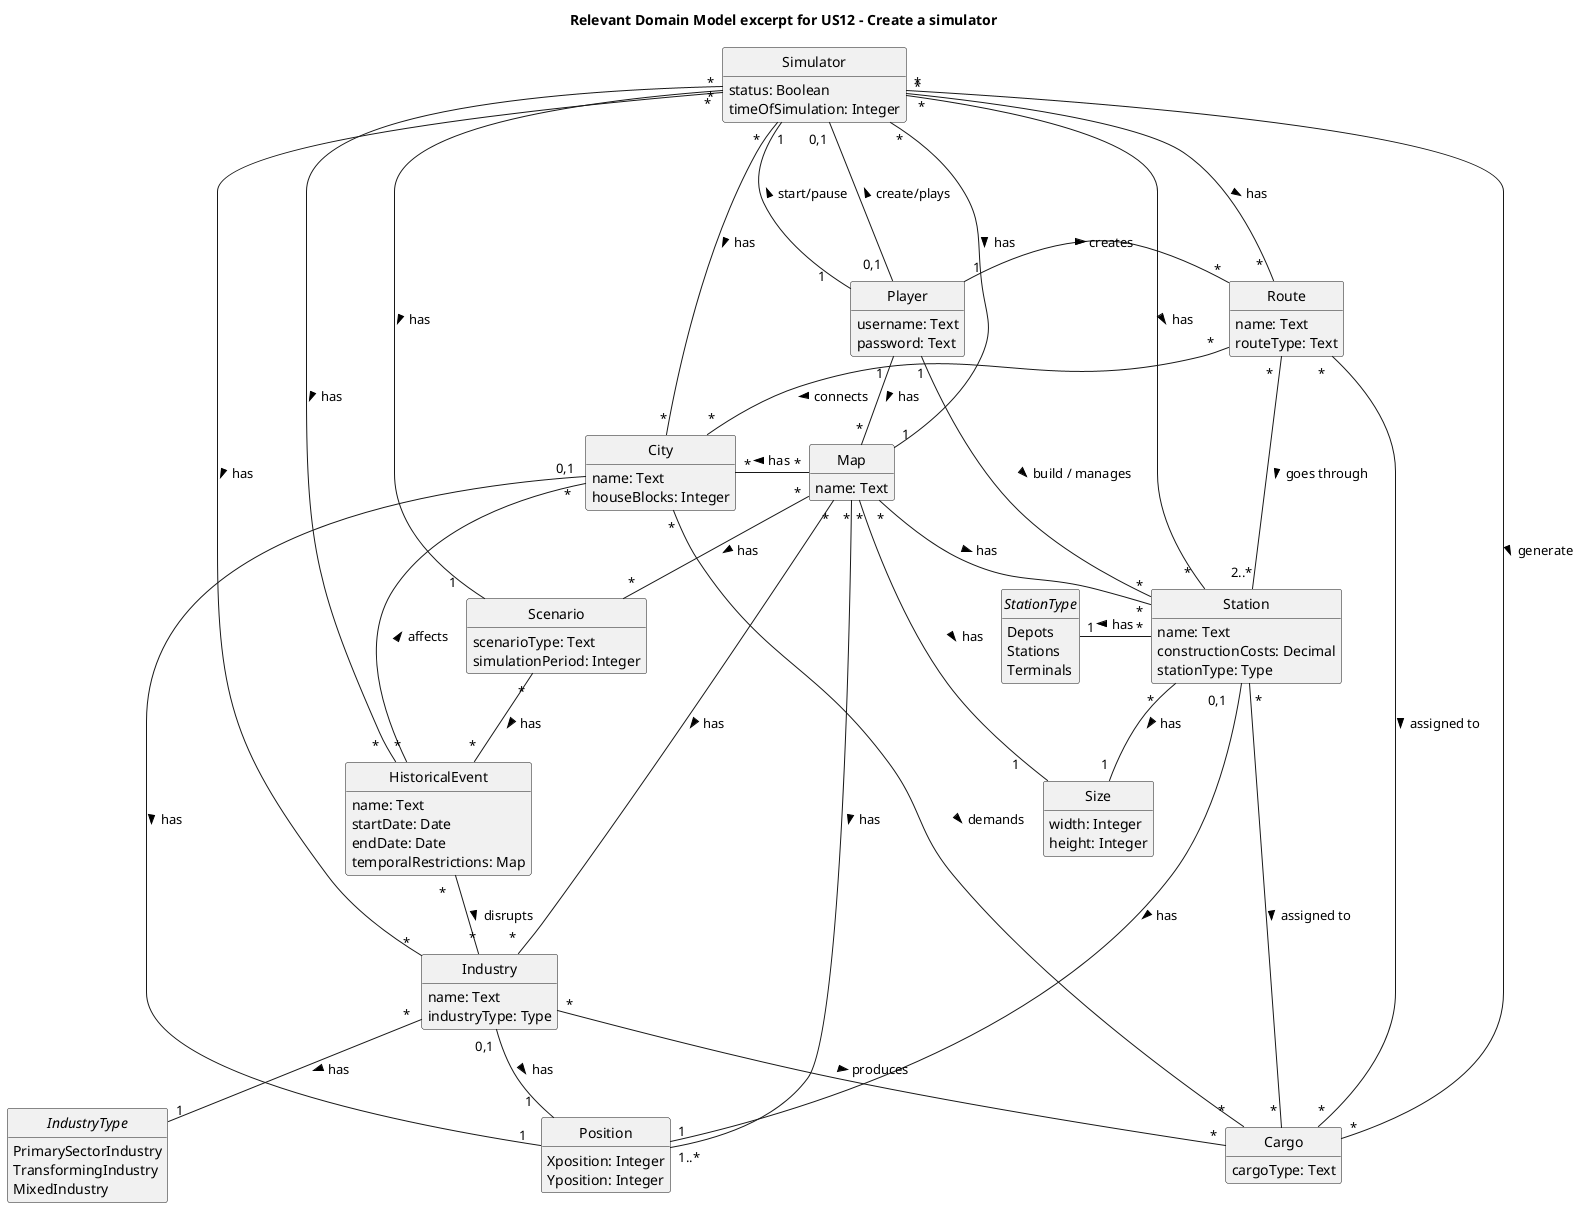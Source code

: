 @startuml
skinparam monochrome true
skinparam packageStyle rectangle
skinparam shadowing false
skinparam classAttributeIconSize 0
hide circle
hide methods

title Relevant Domain Model excerpt for US12 - Create a simulator

' ============= CLASS's =============

class Simulator {
    status: Boolean
    timeOfSimulation: Integer
}

class Player {
    username: Text
    password: Text
}

class Map {
   name: Text
}

class Scenario {
  scenarioType: Text
  simulationPeriod: Integer
}

class HistoricalEvent {
    name: Text
    startDate: Date
    endDate: Date
    temporalRestrictions: Map
}

class Route {
    name: Text
    routeType: Text
}
class Cargo {
    cargoType: Text
}

class Station {
  name: Text
  constructionCosts: Decimal
  stationType: Type
}

class Industry {
   name: Text
   industryType: Type
}

class City {
   name: Text
   houseBlocks: Integer
}

class Size {
   width: Integer
   height: Integer
}

class Position {
   Xposition: Integer
   Yposition: Integer
}

' ============= INTERFACE's =============

interface StationType {
    Depots
    Stations
    Terminals
}

interface IndustryType {
    PrimarySectorIndustry
    TransformingIndustry
    MixedIndustry
}

' ============ RELATIONSHIP's ============

'Simulator connections
Simulator " * " -- " * " Industry : has >
Simulator " *   " -- "*" City : has >
Simulator "*" -- "1    " Map : has >
Simulator "*" -- "1    " Scenario : has >
Simulator " *  " -- " *  " Station : has >
Simulator "*" -- " *  " Route : has >
Simulator "*" -- "*" Cargo : generate >
Simulator "*" -- " *   " HistoricalEvent : has >
Simulator "0,1 " --- "0,1  " Player : create/plays <

'Player connections
Player "1     " -- "1" Simulator : start/pause >
Player "1" -- "*" Station : build / manages >
Player "1  " -- "*" Map : has >
Player "1" - "*" Route : creates >

'Map connections
Map " *   " -- "1     " Size : has >
Map "*" -- "*" Station : has >
Map "*" -up "*" City : has >
Map "*" -- "*" Scenario : has >
Map "*" -- " *  " Industry : has >
Map " *  " -- "1..* " Position : has >

'Scenario connections
Scenario " * " -- " * " HistoricalEvent : has >

'HistoricalEvent connections
HistoricalEvent "*" -- " *  " City : affects >
HistoricalEvent " *   " -- "*" Industry : disrupts >

'route connections
Route " *    " -- "*" Cargo : assigned to >
Route " *  " -- "2..*" Station : goes through >
Route " *  " -- "*" City : connects >

'Station connections
Station " * " -- " * " Cargo : assigned to >
Station "*" -left "1" StationType : has >
Station "0,1    " -- "1       " Position : has >
Station " *   " -- "1 " Size : has >

'Industry connections
Industry "0,1 " -- "1   " Position : has >
Industry " * " -- "1 " IndustryType : has >
Industry "*" -- "*" Cargo : produces >

'City connections
City "0,1 " -- "1  " Position : has >
City "*" -- " *  " Cargo : demands >

@enduml